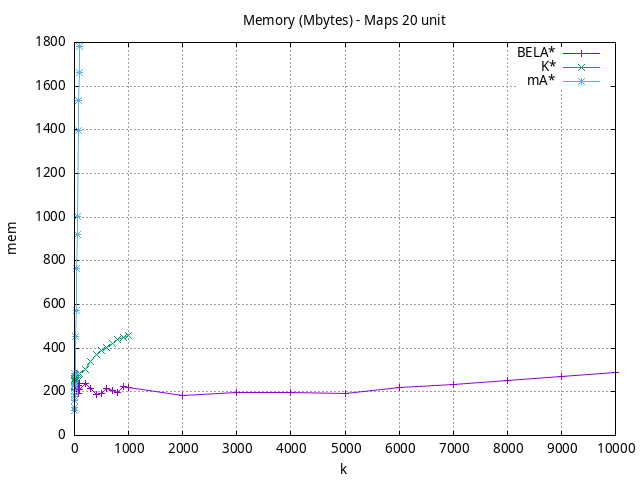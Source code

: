 #!/usr/bin/gnuplot
# -*- coding: utf-8 -*-
#
# results/maps/unit/20/random512-20.heuristic.unit.mem.gnuplot
#
# Started on 04/03/2024 23:11:04
# Author: Carlos Linares López
set grid
set xlabel "k"
set ylabel "mem"

set title "Memory (Mbytes) - Maps 20 unit"

set terminal png enhanced font "Ariel,10"
set output 'random512-20.heuristic.unit.mem.png'

plot "-" title "BELA*"      with linesp, "-" title "K*"      with linesp, "-" title "mA*"      with linesp

	1 180.64
	2 208.4
	3 229.8
	4 230.0
	5 230.0
	6 230.0
	7 230.0
	8 230.0
	9 230.0
	10 230.0
	20 230.0
	30 230.0
	40 230.0
	50 229.4
	60 230.0
	70 230.0
	80 194.0
	90 239.7
	100 211.82
	200 239.7
	300 216.72
	400 186.82
	500 192.84
	600 213.33
	700 207.04
	800 195.15
	900 226.35
	1000 217.58
	2000 184.05
	3000 199.17
	4000 196.91
	5000 194.24
	6000 219.31
	7000 235.47
	8000 253.54
	9000 268.17
	10000 287.28
end
	1 228.48
	2 246.05
	3 249.6
	4 251.3
	5 252.6
	6 256.07
	7 260.11
	8 262.97
	9 263.0
	10 263.0
	20 264.71
	30 268.68
	40 270.35
	50 273.69
	60 273.01
	70 277.43
	80 280.15
	90 282.29
	100 284.19
	200 303.26
	300 338.41
	400 372.9
	500 389.05
	600 401.5
	700 419.7
	800 437.71
	900 449.25
	1000 457.43
end
	1 115.22
	2 130.36
	3 162.0
	4 177.94
	5 187.59
	6 208.22
	7 227.88
	8 231.64
	9 286.16
	10 279.05
	20 451.8
	30 573.43
	40 766.28
	50 921.65
	60 1003.35
	70 1395.13
	80 1535.64
	90 1662.37
	100 1779.79
end
